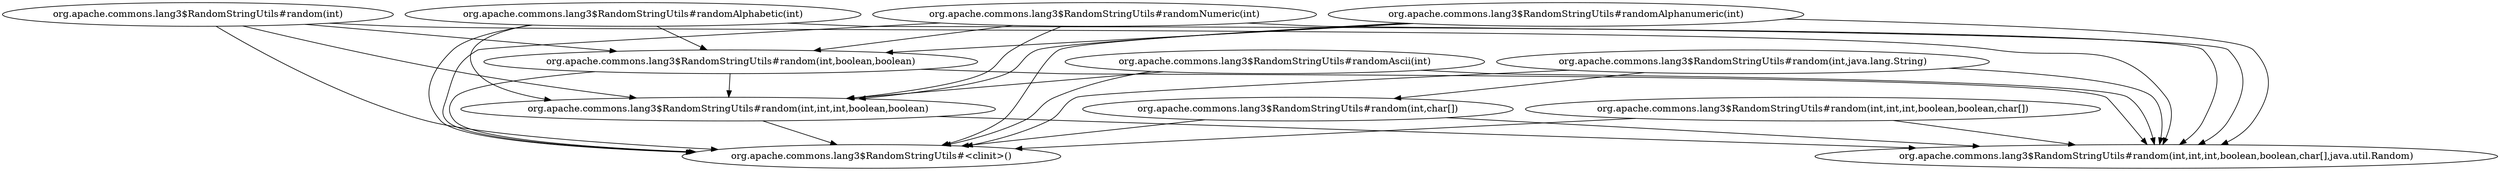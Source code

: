 digraph G {
  "org.apache.commons.lang3$RandomStringUtils#random(int,boolean,boolean)" -> "org.apache.commons.lang3$RandomStringUtils#random(int,int,int,boolean,boolean,char[],java.util.Random)";
  "org.apache.commons.lang3$RandomStringUtils#random(int,boolean,boolean)" -> "org.apache.commons.lang3$RandomStringUtils#<clinit>()";
  "org.apache.commons.lang3$RandomStringUtils#random(int,boolean,boolean)" -> "org.apache.commons.lang3$RandomStringUtils#random(int,int,int,boolean,boolean)";
  "org.apache.commons.lang3$RandomStringUtils#random(int,int,int,boolean,boolean)" -> "org.apache.commons.lang3$RandomStringUtils#random(int,int,int,boolean,boolean,char[],java.util.Random)";
  "org.apache.commons.lang3$RandomStringUtils#random(int,int,int,boolean,boolean)" -> "org.apache.commons.lang3$RandomStringUtils#<clinit>()";
  "org.apache.commons.lang3$RandomStringUtils#randomAscii(int)" -> "org.apache.commons.lang3$RandomStringUtils#random(int,int,int,boolean,boolean,char[],java.util.Random)";
  "org.apache.commons.lang3$RandomStringUtils#randomAscii(int)" -> "org.apache.commons.lang3$RandomStringUtils#<clinit>()";
  "org.apache.commons.lang3$RandomStringUtils#randomAscii(int)" -> "org.apache.commons.lang3$RandomStringUtils#random(int,int,int,boolean,boolean)";
  "org.apache.commons.lang3$RandomStringUtils#randomAlphanumeric(int)" -> "org.apache.commons.lang3$RandomStringUtils#random(int,boolean,boolean)";
  "org.apache.commons.lang3$RandomStringUtils#randomAlphanumeric(int)" -> "org.apache.commons.lang3$RandomStringUtils#random(int,int,int,boolean,boolean,char[],java.util.Random)";
  "org.apache.commons.lang3$RandomStringUtils#randomAlphanumeric(int)" -> "org.apache.commons.lang3$RandomStringUtils#<clinit>()";
  "org.apache.commons.lang3$RandomStringUtils#randomAlphanumeric(int)" -> "org.apache.commons.lang3$RandomStringUtils#random(int,int,int,boolean,boolean)";
  "org.apache.commons.lang3$RandomStringUtils#random(int,char[])" -> "org.apache.commons.lang3$RandomStringUtils#random(int,int,int,boolean,boolean,char[],java.util.Random)";
  "org.apache.commons.lang3$RandomStringUtils#random(int,char[])" -> "org.apache.commons.lang3$RandomStringUtils#<clinit>()";
  "org.apache.commons.lang3$RandomStringUtils#randomAlphabetic(int)" -> "org.apache.commons.lang3$RandomStringUtils#random(int,boolean,boolean)";
  "org.apache.commons.lang3$RandomStringUtils#randomAlphabetic(int)" -> "org.apache.commons.lang3$RandomStringUtils#random(int,int,int,boolean,boolean,char[],java.util.Random)";
  "org.apache.commons.lang3$RandomStringUtils#randomAlphabetic(int)" -> "org.apache.commons.lang3$RandomStringUtils#<clinit>()";
  "org.apache.commons.lang3$RandomStringUtils#randomAlphabetic(int)" -> "org.apache.commons.lang3$RandomStringUtils#random(int,int,int,boolean,boolean)";
  "org.apache.commons.lang3$RandomStringUtils#randomNumeric(int)" -> "org.apache.commons.lang3$RandomStringUtils#random(int,boolean,boolean)";
  "org.apache.commons.lang3$RandomStringUtils#randomNumeric(int)" -> "org.apache.commons.lang3$RandomStringUtils#random(int,int,int,boolean,boolean,char[],java.util.Random)";
  "org.apache.commons.lang3$RandomStringUtils#randomNumeric(int)" -> "org.apache.commons.lang3$RandomStringUtils#<clinit>()";
  "org.apache.commons.lang3$RandomStringUtils#randomNumeric(int)" -> "org.apache.commons.lang3$RandomStringUtils#random(int,int,int,boolean,boolean)";
  "org.apache.commons.lang3$RandomStringUtils#random(int,int,int,boolean,boolean,char[])" -> "org.apache.commons.lang3$RandomStringUtils#random(int,int,int,boolean,boolean,char[],java.util.Random)";
  "org.apache.commons.lang3$RandomStringUtils#random(int,int,int,boolean,boolean,char[])" -> "org.apache.commons.lang3$RandomStringUtils#<clinit>()";
  "org.apache.commons.lang3$RandomStringUtils#random(int,java.lang.String)" -> "org.apache.commons.lang3$RandomStringUtils#random(int,char[])";
  "org.apache.commons.lang3$RandomStringUtils#random(int,java.lang.String)" -> "org.apache.commons.lang3$RandomStringUtils#random(int,int,int,boolean,boolean,char[],java.util.Random)";
  "org.apache.commons.lang3$RandomStringUtils#random(int,java.lang.String)" -> "org.apache.commons.lang3$RandomStringUtils#<clinit>()";
  "org.apache.commons.lang3$RandomStringUtils#random(int)" -> "org.apache.commons.lang3$RandomStringUtils#random(int,boolean,boolean)";
  "org.apache.commons.lang3$RandomStringUtils#random(int)" -> "org.apache.commons.lang3$RandomStringUtils#random(int,int,int,boolean,boolean,char[],java.util.Random)";
  "org.apache.commons.lang3$RandomStringUtils#random(int)" -> "org.apache.commons.lang3$RandomStringUtils#<clinit>()";
  "org.apache.commons.lang3$RandomStringUtils#random(int)" -> "org.apache.commons.lang3$RandomStringUtils#random(int,int,int,boolean,boolean)";
}
